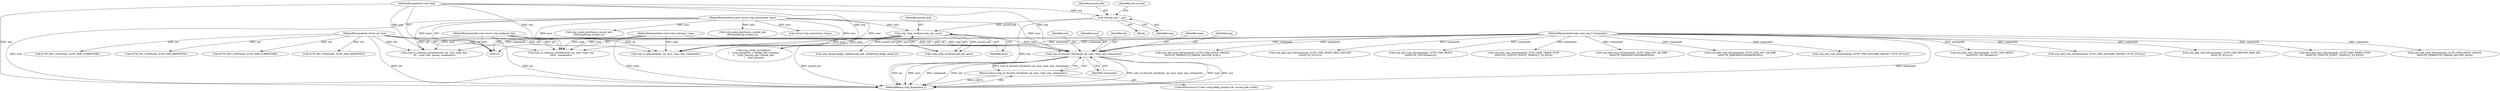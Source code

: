digraph "0_linux_9de7922bc709eee2f609cd01d98aaedc4cf5ea74_2@pointer" {
"1000164" [label="(Call,sctp_sf_discard_chunk(net, ep, asoc, type, arg, commands))"];
"1000108" [label="(MethodParameterIn,struct net *net)"];
"1000109" [label="(MethodParameterIn,const struct sctp_endpoint *ep)"];
"1000135" [label="(Call,sctp_vtag_verify(asconf_ack, asoc))"];
"1000116" [label="(Call,*asconf_ack = arg)"];
"1000112" [label="(MethodParameterIn,void *arg)"];
"1000110" [label="(MethodParameterIn,const struct sctp_association *asoc)"];
"1000111" [label="(MethodParameterIn,const sctp_subtype_t type)"];
"1000113" [label="(MethodParameterIn,sctp_cmd_seq_t *commands)"];
"1000163" [label="(Return,return sctp_sf_discard_chunk(net, ep, asoc, type, arg, commands);)"];
"1000334" [label="(Call,sctp_add_cmd_sf(commands, SCTP_CMD_SEND_NEXT_ASCONF,\n\t\t\t\t\tSCTP_NULL()))"];
"1000354" [label="(Call,sctp_add_cmd_sf(commands, SCTP_CMD_REPLY,\n\t\t\t\t\tSCTP_CHUNK(abort)))"];
"1000321" [label="(Call,sctp_add_cmd_sf(commands, SCTP_CMD_TIMER_STOP,\n\t\t\t\tSCTP_TO(SCTP_EVENT_TIMEOUT_T4_RTO)))"];
"1000294" [label="(Call,sctp_add_cmd_sf(commands, SCTP_CMD_SET_SK_ERR,\n\t\t\t\tSCTP_ERROR(ECONNABORTED)))"];
"1000373" [label="(Call,SCTP_INC_STATS(net, SCTP_MIB_ABORTEDS))"];
"1000117" [label="(Identifier,asconf_ack)"];
"1000363" [label="(Call,sctp_add_cmd_sf(commands, SCTP_CMD_SET_SK_ERR,\n\t\t\t\tSCTP_ERROR(ECONNABORTED)))"];
"1000268" [label="(Call,sctp_make_abort(asoc, asconf_ack,\n\t\t\t\t\tsizeof(sctp_errhdr_t)))"];
"1000110" [label="(MethodParameterIn,const struct sctp_association *asoc)"];
"1000168" [label="(Identifier,type)"];
"1000108" [label="(MethodParameterIn,struct net *net)"];
"1000163" [label="(Return,return sctp_sf_discard_chunk(net, ep, asoc, type, arg, commands);)"];
"1000173" [label="(Call,sctp_chunk_length_valid(asconf_ack, sizeof(sctp_addip_chunk_t)))"];
"1000118" [label="(Identifier,arg)"];
"1000136" [label="(Identifier,asconf_ack)"];
"1000170" [label="(Identifier,commands)"];
"1000359" [label="(Call,sctp_add_cmd_sf(commands, SCTP_CMD_DISCARD_PACKET, SCTP_NULL()))"];
"1000135" [label="(Call,sctp_vtag_verify(asconf_ack, asoc))"];
"1000113" [label="(MethodParameterIn,sctp_cmd_seq_t *commands)"];
"1000151" [label="(ControlStructure,if (!net->sctp.addip_noauth && !asconf_ack->auth))"];
"1000164" [label="(Call,sctp_sf_discard_chunk(net, ep, asoc, type, arg, commands))"];
"1000111" [label="(MethodParameterIn,const sctp_subtype_t type)"];
"1000169" [label="(Identifier,arg)"];
"1000383" [label="(MethodReturn,sctp_disposition_t)"];
"1000165" [label="(Identifier,net)"];
"1000112" [label="(MethodParameterIn,void *arg)"];
"1000280" [label="(Call,sctp_add_cmd_sf(commands, SCTP_CMD_REPLY,\n\t\t\t\t\tSCTP_CHUNK(abort)))"];
"1000290" [label="(Call,sctp_add_cmd_sf(commands, SCTP_CMD_DISCARD_PACKET, SCTP_NULL()))"];
"1000134" [label="(Call,!sctp_vtag_verify(asconf_ack, asoc))"];
"1000202" [label="(Call,sctp_verify_asconf(asoc,\n\t    (sctp_paramhdr_t *)addip_hdr->params,\n\t    (void *)asconf_ack->chunk_end,\n\t    &err_param))"];
"1000376" [label="(Call,SCTP_DEC_STATS(net, SCTP_MIB_CURRESTAB))"];
"1000342" [label="(Call,sctp_make_abort(asoc, asconf_ack,\n\t\t\t\t\tsizeof(sctp_errhdr_t)))"];
"1000304" [label="(Call,SCTP_INC_STATS(net, SCTP_MIB_ABORTEDS))"];
"1000178" [label="(Call,sctp_sf_violation_chunklen(net, ep, asoc, type, arg,\n\t\t\t\t\t\t  commands))"];
"1000329" [label="(Call,(struct sctp_association *)asoc)"];
"1000116" [label="(Call,*asconf_ack = arg)"];
"1000139" [label="(Call,sctp_add_cmd_sf(commands, SCTP_CMD_REPORT_BAD_TAG,\n\t\t\t\tSCTP_NULL()))"];
"1000167" [label="(Identifier,asoc)"];
"1000137" [label="(Identifier,asoc)"];
"1000307" [label="(Call,SCTP_DEC_STATS(net, SCTP_MIB_CURRESTAB))"];
"1000217" [label="(Call,sctp_sf_violation_paramlen(net, ep, asoc, type, arg,\n \t\t\t   (void *)err_param, commands))"];
"1000285" [label="(Call,sctp_add_cmd_sf(commands, SCTP_CMD_TIMER_STOP,\n\t\t\t\tSCTP_TO(SCTP_EVENT_TIMEOUT_T4_RTO)))"];
"1000114" [label="(Block,)"];
"1000166" [label="(Identifier,ep)"];
"1000121" [label="(Identifier,last_asconf)"];
"1000299" [label="(Call,sctp_add_cmd_sf(commands, SCTP_CMD_ASSOC_FAILED,\n\t\t\t\tSCTP_PERR(SCTP_ERROR_ASCONF_ACK)))"];
"1000109" [label="(MethodParameterIn,const struct sctp_endpoint *ep)"];
"1000368" [label="(Call,sctp_add_cmd_sf(commands, SCTP_CMD_ASSOC_FAILED,\n\t\t\t\tSCTP_PERR(SCTP_ERROR_ASCONF_ACK)))"];
"1000144" [label="(Call,sctp_sf_pdiscard(net, ep, asoc, type, arg, commands))"];
"1000164" -> "1000163"  [label="AST: "];
"1000164" -> "1000170"  [label="CFG: "];
"1000165" -> "1000164"  [label="AST: "];
"1000166" -> "1000164"  [label="AST: "];
"1000167" -> "1000164"  [label="AST: "];
"1000168" -> "1000164"  [label="AST: "];
"1000169" -> "1000164"  [label="AST: "];
"1000170" -> "1000164"  [label="AST: "];
"1000163" -> "1000164"  [label="CFG: "];
"1000164" -> "1000383"  [label="DDG: sctp_sf_discard_chunk(net, ep, asoc, type, arg, commands)"];
"1000164" -> "1000383"  [label="DDG: type"];
"1000164" -> "1000383"  [label="DDG: arg"];
"1000164" -> "1000383"  [label="DDG: ep"];
"1000164" -> "1000383"  [label="DDG: asoc"];
"1000164" -> "1000383"  [label="DDG: commands"];
"1000164" -> "1000383"  [label="DDG: net"];
"1000164" -> "1000163"  [label="DDG: sctp_sf_discard_chunk(net, ep, asoc, type, arg, commands)"];
"1000108" -> "1000164"  [label="DDG: net"];
"1000109" -> "1000164"  [label="DDG: ep"];
"1000135" -> "1000164"  [label="DDG: asoc"];
"1000110" -> "1000164"  [label="DDG: asoc"];
"1000111" -> "1000164"  [label="DDG: type"];
"1000112" -> "1000164"  [label="DDG: arg"];
"1000113" -> "1000164"  [label="DDG: commands"];
"1000108" -> "1000107"  [label="AST: "];
"1000108" -> "1000383"  [label="DDG: net"];
"1000108" -> "1000144"  [label="DDG: net"];
"1000108" -> "1000178"  [label="DDG: net"];
"1000108" -> "1000217"  [label="DDG: net"];
"1000108" -> "1000304"  [label="DDG: net"];
"1000108" -> "1000307"  [label="DDG: net"];
"1000108" -> "1000373"  [label="DDG: net"];
"1000108" -> "1000376"  [label="DDG: net"];
"1000109" -> "1000107"  [label="AST: "];
"1000109" -> "1000383"  [label="DDG: ep"];
"1000109" -> "1000144"  [label="DDG: ep"];
"1000109" -> "1000178"  [label="DDG: ep"];
"1000109" -> "1000217"  [label="DDG: ep"];
"1000135" -> "1000134"  [label="AST: "];
"1000135" -> "1000137"  [label="CFG: "];
"1000136" -> "1000135"  [label="AST: "];
"1000137" -> "1000135"  [label="AST: "];
"1000134" -> "1000135"  [label="CFG: "];
"1000135" -> "1000383"  [label="DDG: asconf_ack"];
"1000135" -> "1000134"  [label="DDG: asconf_ack"];
"1000135" -> "1000134"  [label="DDG: asoc"];
"1000116" -> "1000135"  [label="DDG: asconf_ack"];
"1000110" -> "1000135"  [label="DDG: asoc"];
"1000135" -> "1000144"  [label="DDG: asoc"];
"1000135" -> "1000173"  [label="DDG: asconf_ack"];
"1000135" -> "1000178"  [label="DDG: asoc"];
"1000135" -> "1000202"  [label="DDG: asoc"];
"1000116" -> "1000114"  [label="AST: "];
"1000116" -> "1000118"  [label="CFG: "];
"1000117" -> "1000116"  [label="AST: "];
"1000118" -> "1000116"  [label="AST: "];
"1000121" -> "1000116"  [label="CFG: "];
"1000116" -> "1000383"  [label="DDG: arg"];
"1000112" -> "1000116"  [label="DDG: arg"];
"1000112" -> "1000107"  [label="AST: "];
"1000112" -> "1000383"  [label="DDG: arg"];
"1000112" -> "1000144"  [label="DDG: arg"];
"1000112" -> "1000178"  [label="DDG: arg"];
"1000112" -> "1000217"  [label="DDG: arg"];
"1000110" -> "1000107"  [label="AST: "];
"1000110" -> "1000383"  [label="DDG: asoc"];
"1000110" -> "1000144"  [label="DDG: asoc"];
"1000110" -> "1000178"  [label="DDG: asoc"];
"1000110" -> "1000202"  [label="DDG: asoc"];
"1000110" -> "1000217"  [label="DDG: asoc"];
"1000110" -> "1000268"  [label="DDG: asoc"];
"1000110" -> "1000329"  [label="DDG: asoc"];
"1000110" -> "1000342"  [label="DDG: asoc"];
"1000111" -> "1000107"  [label="AST: "];
"1000111" -> "1000383"  [label="DDG: type"];
"1000111" -> "1000144"  [label="DDG: type"];
"1000111" -> "1000178"  [label="DDG: type"];
"1000111" -> "1000217"  [label="DDG: type"];
"1000113" -> "1000107"  [label="AST: "];
"1000113" -> "1000383"  [label="DDG: commands"];
"1000113" -> "1000139"  [label="DDG: commands"];
"1000113" -> "1000144"  [label="DDG: commands"];
"1000113" -> "1000178"  [label="DDG: commands"];
"1000113" -> "1000217"  [label="DDG: commands"];
"1000113" -> "1000280"  [label="DDG: commands"];
"1000113" -> "1000285"  [label="DDG: commands"];
"1000113" -> "1000290"  [label="DDG: commands"];
"1000113" -> "1000294"  [label="DDG: commands"];
"1000113" -> "1000299"  [label="DDG: commands"];
"1000113" -> "1000321"  [label="DDG: commands"];
"1000113" -> "1000334"  [label="DDG: commands"];
"1000113" -> "1000354"  [label="DDG: commands"];
"1000113" -> "1000359"  [label="DDG: commands"];
"1000113" -> "1000363"  [label="DDG: commands"];
"1000113" -> "1000368"  [label="DDG: commands"];
"1000163" -> "1000151"  [label="AST: "];
"1000383" -> "1000163"  [label="CFG: "];
"1000163" -> "1000383"  [label="DDG: <RET>"];
}
